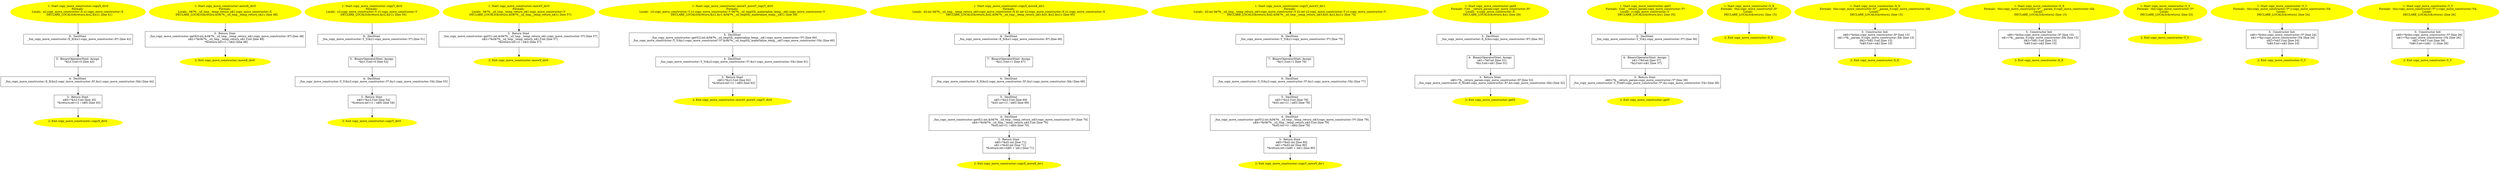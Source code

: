 /* @generated */
digraph iCFG {
"copyX_div0#copy_move_constructor#_ZN21copy_move_constructor10copyX_div0Ev.66e5a2528937350f7480bc20fa59dd62_1" [label="1: Start copy_move_constructor::copyX_div0\nFormals: \nLocals:  x2:copy_move_constructor::X x1:copy_move_constructor::X \n   DECLARE_LOCALS(&return,&x2,&x1); [line 41]\n " color=yellow style=filled]
	

	 "copyX_div0#copy_move_constructor#_ZN21copy_move_constructor10copyX_div0Ev.66e5a2528937350f7480bc20fa59dd62_1" -> "copyX_div0#copy_move_constructor#_ZN21copy_move_constructor10copyX_div0Ev.66e5a2528937350f7480bc20fa59dd62_6" ;
"copyX_div0#copy_move_constructor#_ZN21copy_move_constructor10copyX_div0Ev.66e5a2528937350f7480bc20fa59dd62_2" [label="2: Exit copy_move_constructor::copyX_div0 \n  " color=yellow style=filled]
	

"copyX_div0#copy_move_constructor#_ZN21copy_move_constructor10copyX_div0Ev.66e5a2528937350f7480bc20fa59dd62_3" [label="3:  Return Stmt \n   n$0=*&x2.f:int [line 45]\n  *&return:int=(1 / n$0) [line 45]\n " shape="box"]
	

	 "copyX_div0#copy_move_constructor#_ZN21copy_move_constructor10copyX_div0Ev.66e5a2528937350f7480bc20fa59dd62_3" -> "copyX_div0#copy_move_constructor#_ZN21copy_move_constructor10copyX_div0Ev.66e5a2528937350f7480bc20fa59dd62_2" ;
"copyX_div0#copy_move_constructor#_ZN21copy_move_constructor10copyX_div0Ev.66e5a2528937350f7480bc20fa59dd62_4" [label="4:  DeclStmt \n   _fun_copy_move_constructor::X_X(&x2:copy_move_constructor::X*,&x1:copy_move_constructor::X&) [line 44]\n " shape="box"]
	

	 "copyX_div0#copy_move_constructor#_ZN21copy_move_constructor10copyX_div0Ev.66e5a2528937350f7480bc20fa59dd62_4" -> "copyX_div0#copy_move_constructor#_ZN21copy_move_constructor10copyX_div0Ev.66e5a2528937350f7480bc20fa59dd62_3" ;
"copyX_div0#copy_move_constructor#_ZN21copy_move_constructor10copyX_div0Ev.66e5a2528937350f7480bc20fa59dd62_5" [label="5:  BinaryOperatorStmt: Assign \n   *&x1.f:int=0 [line 43]\n " shape="box"]
	

	 "copyX_div0#copy_move_constructor#_ZN21copy_move_constructor10copyX_div0Ev.66e5a2528937350f7480bc20fa59dd62_5" -> "copyX_div0#copy_move_constructor#_ZN21copy_move_constructor10copyX_div0Ev.66e5a2528937350f7480bc20fa59dd62_4" ;
"copyX_div0#copy_move_constructor#_ZN21copy_move_constructor10copyX_div0Ev.66e5a2528937350f7480bc20fa59dd62_6" [label="6:  DeclStmt \n   _fun_copy_move_constructor::X_X(&x1:copy_move_constructor::X*) [line 42]\n " shape="box"]
	

	 "copyX_div0#copy_move_constructor#_ZN21copy_move_constructor10copyX_div0Ev.66e5a2528937350f7480bc20fa59dd62_6" -> "copyX_div0#copy_move_constructor#_ZN21copy_move_constructor10copyX_div0Ev.66e5a2528937350f7480bc20fa59dd62_5" ;
"moveX_div0#copy_move_constructor#_ZN21copy_move_constructor10moveX_div0Ev.35eabf2ee87da79aa01757b906866644_1" [label="1: Start copy_move_constructor::moveX_div0\nFormals: \nLocals:  0$?%__sil_tmp__temp_return_n$1:copy_move_constructor::X \n   DECLARE_LOCALS(&return,&0$?%__sil_tmp__temp_return_n$1); [line 48]\n " color=yellow style=filled]
	

	 "moveX_div0#copy_move_constructor#_ZN21copy_move_constructor10moveX_div0Ev.35eabf2ee87da79aa01757b906866644_1" -> "moveX_div0#copy_move_constructor#_ZN21copy_move_constructor10moveX_div0Ev.35eabf2ee87da79aa01757b906866644_3" ;
"moveX_div0#copy_move_constructor#_ZN21copy_move_constructor10moveX_div0Ev.35eabf2ee87da79aa01757b906866644_2" [label="2: Exit copy_move_constructor::moveX_div0 \n  " color=yellow style=filled]
	

"moveX_div0#copy_move_constructor#_ZN21copy_move_constructor10moveX_div0Ev.35eabf2ee87da79aa01757b906866644_3" [label="3:  Return Stmt \n   _fun_copy_move_constructor::getX(0:int,&0$?%__sil_tmp__temp_return_n$1:copy_move_constructor::X*) [line 48]\n  n$2=*&0$?%__sil_tmp__temp_return_n$1.f:int [line 48]\n  *&return:int=(1 / n$2) [line 48]\n " shape="box"]
	

	 "moveX_div0#copy_move_constructor#_ZN21copy_move_constructor10moveX_div0Ev.35eabf2ee87da79aa01757b906866644_3" -> "moveX_div0#copy_move_constructor#_ZN21copy_move_constructor10moveX_div0Ev.35eabf2ee87da79aa01757b906866644_2" ;
"copyY_div0#copy_move_constructor#_ZN21copy_move_constructor10copyY_div0Ev.9492a4dc5090e1850d698dcbc8f814ee_1" [label="1: Start copy_move_constructor::copyY_div0\nFormals: \nLocals:  y2:copy_move_constructor::Y y1:copy_move_constructor::Y \n   DECLARE_LOCALS(&return,&y2,&y1); [line 50]\n " color=yellow style=filled]
	

	 "copyY_div0#copy_move_constructor#_ZN21copy_move_constructor10copyY_div0Ev.9492a4dc5090e1850d698dcbc8f814ee_1" -> "copyY_div0#copy_move_constructor#_ZN21copy_move_constructor10copyY_div0Ev.9492a4dc5090e1850d698dcbc8f814ee_6" ;
"copyY_div0#copy_move_constructor#_ZN21copy_move_constructor10copyY_div0Ev.9492a4dc5090e1850d698dcbc8f814ee_2" [label="2: Exit copy_move_constructor::copyY_div0 \n  " color=yellow style=filled]
	

"copyY_div0#copy_move_constructor#_ZN21copy_move_constructor10copyY_div0Ev.9492a4dc5090e1850d698dcbc8f814ee_3" [label="3:  Return Stmt \n   n$0=*&y2.f:int [line 54]\n  *&return:int=(1 / n$0) [line 54]\n " shape="box"]
	

	 "copyY_div0#copy_move_constructor#_ZN21copy_move_constructor10copyY_div0Ev.9492a4dc5090e1850d698dcbc8f814ee_3" -> "copyY_div0#copy_move_constructor#_ZN21copy_move_constructor10copyY_div0Ev.9492a4dc5090e1850d698dcbc8f814ee_2" ;
"copyY_div0#copy_move_constructor#_ZN21copy_move_constructor10copyY_div0Ev.9492a4dc5090e1850d698dcbc8f814ee_4" [label="4:  DeclStmt \n   _fun_copy_move_constructor::Y_Y(&y2:copy_move_constructor::Y*,&y1:copy_move_constructor::Y&) [line 53]\n " shape="box"]
	

	 "copyY_div0#copy_move_constructor#_ZN21copy_move_constructor10copyY_div0Ev.9492a4dc5090e1850d698dcbc8f814ee_4" -> "copyY_div0#copy_move_constructor#_ZN21copy_move_constructor10copyY_div0Ev.9492a4dc5090e1850d698dcbc8f814ee_3" ;
"copyY_div0#copy_move_constructor#_ZN21copy_move_constructor10copyY_div0Ev.9492a4dc5090e1850d698dcbc8f814ee_5" [label="5:  BinaryOperatorStmt: Assign \n   *&y1.f:int=0 [line 52]\n " shape="box"]
	

	 "copyY_div0#copy_move_constructor#_ZN21copy_move_constructor10copyY_div0Ev.9492a4dc5090e1850d698dcbc8f814ee_5" -> "copyY_div0#copy_move_constructor#_ZN21copy_move_constructor10copyY_div0Ev.9492a4dc5090e1850d698dcbc8f814ee_4" ;
"copyY_div0#copy_move_constructor#_ZN21copy_move_constructor10copyY_div0Ev.9492a4dc5090e1850d698dcbc8f814ee_6" [label="6:  DeclStmt \n   _fun_copy_move_constructor::Y_Y(&y1:copy_move_constructor::Y*) [line 51]\n " shape="box"]
	

	 "copyY_div0#copy_move_constructor#_ZN21copy_move_constructor10copyY_div0Ev.9492a4dc5090e1850d698dcbc8f814ee_6" -> "copyY_div0#copy_move_constructor#_ZN21copy_move_constructor10copyY_div0Ev.9492a4dc5090e1850d698dcbc8f814ee_5" ;
"moveY_div0#copy_move_constructor#_ZN21copy_move_constructor10moveY_div0Ev.6c53d6ffb7e72af0cd12dc82ff7d13e9_1" [label="1: Start copy_move_constructor::moveY_div0\nFormals: \nLocals:  0$?%__sil_tmp__temp_return_n$1:copy_move_constructor::Y \n   DECLARE_LOCALS(&return,&0$?%__sil_tmp__temp_return_n$1); [line 57]\n " color=yellow style=filled]
	

	 "moveY_div0#copy_move_constructor#_ZN21copy_move_constructor10moveY_div0Ev.6c53d6ffb7e72af0cd12dc82ff7d13e9_1" -> "moveY_div0#copy_move_constructor#_ZN21copy_move_constructor10moveY_div0Ev.6c53d6ffb7e72af0cd12dc82ff7d13e9_3" ;
"moveY_div0#copy_move_constructor#_ZN21copy_move_constructor10moveY_div0Ev.6c53d6ffb7e72af0cd12dc82ff7d13e9_2" [label="2: Exit copy_move_constructor::moveY_div0 \n  " color=yellow style=filled]
	

"moveY_div0#copy_move_constructor#_ZN21copy_move_constructor10moveY_div0Ev.6c53d6ffb7e72af0cd12dc82ff7d13e9_3" [label="3:  Return Stmt \n   _fun_copy_move_constructor::getY(1:int,&0$?%__sil_tmp__temp_return_n$1:copy_move_constructor::Y*) [line 57]\n  n$2=*&0$?%__sil_tmp__temp_return_n$1.f:int [line 57]\n  *&return:int=(1 / n$2) [line 57]\n " shape="box"]
	

	 "moveY_div0#copy_move_constructor#_ZN21copy_move_constructor10moveY_div0Ev.6c53d6ffb7e72af0cd12dc82ff7d13e9_3" -> "moveY_div0#copy_move_constructor#_ZN21copy_move_constructor10moveY_div0Ev.6c53d6ffb7e72af0cd12dc82ff7d13e9_2" ;
"moveY_moveY_copyY_div0#copy_move_constructor#_ZN21copy_move_constructor22moveY_moveY_copyY_div0Ev.a96d810fc24ae2aebb06463ffbd4eb99_1" [label="1: Start copy_move_constructor::moveY_moveY_copyY_div0\nFormals: \nLocals:  y2:copy_move_constructor::Y y1:copy_move_constructor::Y 0$?%__sil_tmpSIL_materialize_temp__n$1:copy_move_constructor::Y \n   DECLARE_LOCALS(&return,&y2,&y1,&0$?%__sil_tmpSIL_materialize_temp__n$1); [line 59]\n " color=yellow style=filled]
	

	 "moveY_moveY_copyY_div0#copy_move_constructor#_ZN21copy_move_constructor22moveY_moveY_copyY_div0Ev.a96d810fc24ae2aebb06463ffbd4eb99_1" -> "moveY_moveY_copyY_div0#copy_move_constructor#_ZN21copy_move_constructor22moveY_moveY_copyY_div0Ev.a96d810fc24ae2aebb06463ffbd4eb99_5" ;
"moveY_moveY_copyY_div0#copy_move_constructor#_ZN21copy_move_constructor22moveY_moveY_copyY_div0Ev.a96d810fc24ae2aebb06463ffbd4eb99_2" [label="2: Exit copy_move_constructor::moveY_moveY_copyY_div0 \n  " color=yellow style=filled]
	

"moveY_moveY_copyY_div0#copy_move_constructor#_ZN21copy_move_constructor22moveY_moveY_copyY_div0Ev.a96d810fc24ae2aebb06463ffbd4eb99_3" [label="3:  Return Stmt \n   n$0=*&y2.f:int [line 62]\n  *&return:int=(1 / n$0) [line 62]\n " shape="box"]
	

	 "moveY_moveY_copyY_div0#copy_move_constructor#_ZN21copy_move_constructor22moveY_moveY_copyY_div0Ev.a96d810fc24ae2aebb06463ffbd4eb99_3" -> "moveY_moveY_copyY_div0#copy_move_constructor#_ZN21copy_move_constructor22moveY_moveY_copyY_div0Ev.a96d810fc24ae2aebb06463ffbd4eb99_2" ;
"moveY_moveY_copyY_div0#copy_move_constructor#_ZN21copy_move_constructor22moveY_moveY_copyY_div0Ev.a96d810fc24ae2aebb06463ffbd4eb99_4" [label="4:  DeclStmt \n   _fun_copy_move_constructor::Y_Y(&y2:copy_move_constructor::Y*,&y1:copy_move_constructor::Y&) [line 61]\n " shape="box"]
	

	 "moveY_moveY_copyY_div0#copy_move_constructor#_ZN21copy_move_constructor22moveY_moveY_copyY_div0Ev.a96d810fc24ae2aebb06463ffbd4eb99_4" -> "moveY_moveY_copyY_div0#copy_move_constructor#_ZN21copy_move_constructor22moveY_moveY_copyY_div0Ev.a96d810fc24ae2aebb06463ffbd4eb99_3" ;
"moveY_moveY_copyY_div0#copy_move_constructor#_ZN21copy_move_constructor22moveY_moveY_copyY_div0Ev.a96d810fc24ae2aebb06463ffbd4eb99_5" [label="5:  DeclStmt \n   _fun_copy_move_constructor::getY(2:int,&0$?%__sil_tmpSIL_materialize_temp__n$1:copy_move_constructor::Y*) [line 60]\n  _fun_copy_move_constructor::Y_Y(&y1:copy_move_constructor::Y*,&0$?%__sil_tmpSIL_materialize_temp__n$1:copy_move_constructor::Y&) [line 60]\n " shape="box"]
	

	 "moveY_moveY_copyY_div0#copy_move_constructor#_ZN21copy_move_constructor22moveY_moveY_copyY_div0Ev.a96d810fc24ae2aebb06463ffbd4eb99_5" -> "moveY_moveY_copyY_div0#copy_move_constructor#_ZN21copy_move_constructor22moveY_moveY_copyY_div0Ev.a96d810fc24ae2aebb06463ffbd4eb99_4" ;
"copyX_moveX_div1#copy_move_constructor#_ZN21copy_move_constructor16copyX_moveX_div1Ev.4b7492871ab6f6bdc993277d6cb5c1de_1" [label="1: Start copy_move_constructor::copyX_moveX_div1\nFormals: \nLocals:  d2:int 0$?%__sil_tmp__temp_return_n$3:copy_move_constructor::X d1:int x2:copy_move_constructor::X x1:copy_move_constructor::X \n   DECLARE_LOCALS(&return,&d2,&0$?%__sil_tmp__temp_return_n$3,&d1,&x2,&x1); [line 65]\n " color=yellow style=filled]
	

	 "copyX_moveX_div1#copy_move_constructor#_ZN21copy_move_constructor16copyX_moveX_div1Ev.4b7492871ab6f6bdc993277d6cb5c1de_1" -> "copyX_moveX_div1#copy_move_constructor#_ZN21copy_move_constructor16copyX_moveX_div1Ev.4b7492871ab6f6bdc993277d6cb5c1de_8" ;
"copyX_moveX_div1#copy_move_constructor#_ZN21copy_move_constructor16copyX_moveX_div1Ev.4b7492871ab6f6bdc993277d6cb5c1de_2" [label="2: Exit copy_move_constructor::copyX_moveX_div1 \n  " color=yellow style=filled]
	

"copyX_moveX_div1#copy_move_constructor#_ZN21copy_move_constructor16copyX_moveX_div1Ev.4b7492871ab6f6bdc993277d6cb5c1de_3" [label="3:  Return Stmt \n   n$0=*&d1:int [line 71]\n  n$1=*&d2:int [line 71]\n  *&return:int=(n$0 + n$1) [line 71]\n " shape="box"]
	

	 "copyX_moveX_div1#copy_move_constructor#_ZN21copy_move_constructor16copyX_moveX_div1Ev.4b7492871ab6f6bdc993277d6cb5c1de_3" -> "copyX_moveX_div1#copy_move_constructor#_ZN21copy_move_constructor16copyX_moveX_div1Ev.4b7492871ab6f6bdc993277d6cb5c1de_2" ;
"copyX_moveX_div1#copy_move_constructor#_ZN21copy_move_constructor16copyX_moveX_div1Ev.4b7492871ab6f6bdc993277d6cb5c1de_4" [label="4:  DeclStmt \n   _fun_copy_move_constructor::getX(1:int,&0$?%__sil_tmp__temp_return_n$3:copy_move_constructor::X*) [line 70]\n  n$4=*&0$?%__sil_tmp__temp_return_n$3.f:int [line 70]\n  *&d2:int=(1 / n$4) [line 70]\n " shape="box"]
	

	 "copyX_moveX_div1#copy_move_constructor#_ZN21copy_move_constructor16copyX_moveX_div1Ev.4b7492871ab6f6bdc993277d6cb5c1de_4" -> "copyX_moveX_div1#copy_move_constructor#_ZN21copy_move_constructor16copyX_moveX_div1Ev.4b7492871ab6f6bdc993277d6cb5c1de_3" ;
"copyX_moveX_div1#copy_move_constructor#_ZN21copy_move_constructor16copyX_moveX_div1Ev.4b7492871ab6f6bdc993277d6cb5c1de_5" [label="5:  DeclStmt \n   n$5=*&x2.f:int [line 69]\n  *&d1:int=(1 / n$5) [line 69]\n " shape="box"]
	

	 "copyX_moveX_div1#copy_move_constructor#_ZN21copy_move_constructor16copyX_moveX_div1Ev.4b7492871ab6f6bdc993277d6cb5c1de_5" -> "copyX_moveX_div1#copy_move_constructor#_ZN21copy_move_constructor16copyX_moveX_div1Ev.4b7492871ab6f6bdc993277d6cb5c1de_4" ;
"copyX_moveX_div1#copy_move_constructor#_ZN21copy_move_constructor16copyX_moveX_div1Ev.4b7492871ab6f6bdc993277d6cb5c1de_6" [label="6:  DeclStmt \n   _fun_copy_move_constructor::X_X(&x2:copy_move_constructor::X*,&x1:copy_move_constructor::X&) [line 68]\n " shape="box"]
	

	 "copyX_moveX_div1#copy_move_constructor#_ZN21copy_move_constructor16copyX_moveX_div1Ev.4b7492871ab6f6bdc993277d6cb5c1de_6" -> "copyX_moveX_div1#copy_move_constructor#_ZN21copy_move_constructor16copyX_moveX_div1Ev.4b7492871ab6f6bdc993277d6cb5c1de_5" ;
"copyX_moveX_div1#copy_move_constructor#_ZN21copy_move_constructor16copyX_moveX_div1Ev.4b7492871ab6f6bdc993277d6cb5c1de_7" [label="7:  BinaryOperatorStmt: Assign \n   *&x1.f:int=1 [line 67]\n " shape="box"]
	

	 "copyX_moveX_div1#copy_move_constructor#_ZN21copy_move_constructor16copyX_moveX_div1Ev.4b7492871ab6f6bdc993277d6cb5c1de_7" -> "copyX_moveX_div1#copy_move_constructor#_ZN21copy_move_constructor16copyX_moveX_div1Ev.4b7492871ab6f6bdc993277d6cb5c1de_6" ;
"copyX_moveX_div1#copy_move_constructor#_ZN21copy_move_constructor16copyX_moveX_div1Ev.4b7492871ab6f6bdc993277d6cb5c1de_8" [label="8:  DeclStmt \n   _fun_copy_move_constructor::X_X(&x1:copy_move_constructor::X*) [line 66]\n " shape="box"]
	

	 "copyX_moveX_div1#copy_move_constructor#_ZN21copy_move_constructor16copyX_moveX_div1Ev.4b7492871ab6f6bdc993277d6cb5c1de_8" -> "copyX_moveX_div1#copy_move_constructor#_ZN21copy_move_constructor16copyX_moveX_div1Ev.4b7492871ab6f6bdc993277d6cb5c1de_7" ;
"copyY_moveY_div1#copy_move_constructor#_ZN21copy_move_constructor16copyY_moveY_div1Ev.163f21f58cb8a7255e896d279447d08d_1" [label="1: Start copy_move_constructor::copyY_moveY_div1\nFormals: \nLocals:  d2:int 0$?%__sil_tmp__temp_return_n$3:copy_move_constructor::Y d1:int y2:copy_move_constructor::Y y1:copy_move_constructor::Y \n   DECLARE_LOCALS(&return,&d2,&0$?%__sil_tmp__temp_return_n$3,&d1,&y2,&y1); [line 74]\n " color=yellow style=filled]
	

	 "copyY_moveY_div1#copy_move_constructor#_ZN21copy_move_constructor16copyY_moveY_div1Ev.163f21f58cb8a7255e896d279447d08d_1" -> "copyY_moveY_div1#copy_move_constructor#_ZN21copy_move_constructor16copyY_moveY_div1Ev.163f21f58cb8a7255e896d279447d08d_8" ;
"copyY_moveY_div1#copy_move_constructor#_ZN21copy_move_constructor16copyY_moveY_div1Ev.163f21f58cb8a7255e896d279447d08d_2" [label="2: Exit copy_move_constructor::copyY_moveY_div1 \n  " color=yellow style=filled]
	

"copyY_moveY_div1#copy_move_constructor#_ZN21copy_move_constructor16copyY_moveY_div1Ev.163f21f58cb8a7255e896d279447d08d_3" [label="3:  Return Stmt \n   n$0=*&d1:int [line 80]\n  n$1=*&d2:int [line 80]\n  *&return:int=(n$0 + n$1) [line 80]\n " shape="box"]
	

	 "copyY_moveY_div1#copy_move_constructor#_ZN21copy_move_constructor16copyY_moveY_div1Ev.163f21f58cb8a7255e896d279447d08d_3" -> "copyY_moveY_div1#copy_move_constructor#_ZN21copy_move_constructor16copyY_moveY_div1Ev.163f21f58cb8a7255e896d279447d08d_2" ;
"copyY_moveY_div1#copy_move_constructor#_ZN21copy_move_constructor16copyY_moveY_div1Ev.163f21f58cb8a7255e896d279447d08d_4" [label="4:  DeclStmt \n   _fun_copy_move_constructor::getY(2:int,&0$?%__sil_tmp__temp_return_n$3:copy_move_constructor::Y*) [line 79]\n  n$4=*&0$?%__sil_tmp__temp_return_n$3.f:int [line 79]\n  *&d2:int=(1 / n$4) [line 79]\n " shape="box"]
	

	 "copyY_moveY_div1#copy_move_constructor#_ZN21copy_move_constructor16copyY_moveY_div1Ev.163f21f58cb8a7255e896d279447d08d_4" -> "copyY_moveY_div1#copy_move_constructor#_ZN21copy_move_constructor16copyY_moveY_div1Ev.163f21f58cb8a7255e896d279447d08d_3" ;
"copyY_moveY_div1#copy_move_constructor#_ZN21copy_move_constructor16copyY_moveY_div1Ev.163f21f58cb8a7255e896d279447d08d_5" [label="5:  DeclStmt \n   n$5=*&y2.f:int [line 78]\n  *&d1:int=(1 / n$5) [line 78]\n " shape="box"]
	

	 "copyY_moveY_div1#copy_move_constructor#_ZN21copy_move_constructor16copyY_moveY_div1Ev.163f21f58cb8a7255e896d279447d08d_5" -> "copyY_moveY_div1#copy_move_constructor#_ZN21copy_move_constructor16copyY_moveY_div1Ev.163f21f58cb8a7255e896d279447d08d_4" ;
"copyY_moveY_div1#copy_move_constructor#_ZN21copy_move_constructor16copyY_moveY_div1Ev.163f21f58cb8a7255e896d279447d08d_6" [label="6:  DeclStmt \n   _fun_copy_move_constructor::Y_Y(&y2:copy_move_constructor::Y*,&y1:copy_move_constructor::Y&) [line 77]\n " shape="box"]
	

	 "copyY_moveY_div1#copy_move_constructor#_ZN21copy_move_constructor16copyY_moveY_div1Ev.163f21f58cb8a7255e896d279447d08d_6" -> "copyY_moveY_div1#copy_move_constructor#_ZN21copy_move_constructor16copyY_moveY_div1Ev.163f21f58cb8a7255e896d279447d08d_5" ;
"copyY_moveY_div1#copy_move_constructor#_ZN21copy_move_constructor16copyY_moveY_div1Ev.163f21f58cb8a7255e896d279447d08d_7" [label="7:  BinaryOperatorStmt: Assign \n   *&y1.f:int=1 [line 76]\n " shape="box"]
	

	 "copyY_moveY_div1#copy_move_constructor#_ZN21copy_move_constructor16copyY_moveY_div1Ev.163f21f58cb8a7255e896d279447d08d_7" -> "copyY_moveY_div1#copy_move_constructor#_ZN21copy_move_constructor16copyY_moveY_div1Ev.163f21f58cb8a7255e896d279447d08d_6" ;
"copyY_moveY_div1#copy_move_constructor#_ZN21copy_move_constructor16copyY_moveY_div1Ev.163f21f58cb8a7255e896d279447d08d_8" [label="8:  DeclStmt \n   _fun_copy_move_constructor::Y_Y(&y1:copy_move_constructor::Y*) [line 75]\n " shape="box"]
	

	 "copyY_moveY_div1#copy_move_constructor#_ZN21copy_move_constructor16copyY_moveY_div1Ev.163f21f58cb8a7255e896d279447d08d_8" -> "copyY_moveY_div1#copy_move_constructor#_ZN21copy_move_constructor16copyY_moveY_div1Ev.163f21f58cb8a7255e896d279447d08d_7" ;
"getX#copy_move_constructor#_ZN21copy_move_constructor4getXEi.be5df40125b81befade18c472fb03c0f_1" [label="1: Start copy_move_constructor::getX\nFormals:  f:int __return_param:copy_move_constructor::X*\nLocals:  x:copy_move_constructor::X \n   DECLARE_LOCALS(&return,&x); [line 29]\n " color=yellow style=filled]
	

	 "getX#copy_move_constructor#_ZN21copy_move_constructor4getXEi.be5df40125b81befade18c472fb03c0f_1" -> "getX#copy_move_constructor#_ZN21copy_move_constructor4getXEi.be5df40125b81befade18c472fb03c0f_5" ;
"getX#copy_move_constructor#_ZN21copy_move_constructor4getXEi.be5df40125b81befade18c472fb03c0f_2" [label="2: Exit copy_move_constructor::getX \n  " color=yellow style=filled]
	

"getX#copy_move_constructor#_ZN21copy_move_constructor4getXEi.be5df40125b81befade18c472fb03c0f_3" [label="3:  Return Stmt \n   n$0=*&__return_param:copy_move_constructor::X* [line 32]\n  _fun_copy_move_constructor::X_X(n$0:copy_move_constructor::X*,&x:copy_move_constructor::X&) [line 32]\n " shape="box"]
	

	 "getX#copy_move_constructor#_ZN21copy_move_constructor4getXEi.be5df40125b81befade18c472fb03c0f_3" -> "getX#copy_move_constructor#_ZN21copy_move_constructor4getXEi.be5df40125b81befade18c472fb03c0f_2" ;
"getX#copy_move_constructor#_ZN21copy_move_constructor4getXEi.be5df40125b81befade18c472fb03c0f_4" [label="4:  BinaryOperatorStmt: Assign \n   n$1=*&f:int [line 31]\n  *&x.f:int=n$1 [line 31]\n " shape="box"]
	

	 "getX#copy_move_constructor#_ZN21copy_move_constructor4getXEi.be5df40125b81befade18c472fb03c0f_4" -> "getX#copy_move_constructor#_ZN21copy_move_constructor4getXEi.be5df40125b81befade18c472fb03c0f_3" ;
"getX#copy_move_constructor#_ZN21copy_move_constructor4getXEi.be5df40125b81befade18c472fb03c0f_5" [label="5:  DeclStmt \n   _fun_copy_move_constructor::X_X(&x:copy_move_constructor::X*) [line 30]\n " shape="box"]
	

	 "getX#copy_move_constructor#_ZN21copy_move_constructor4getXEi.be5df40125b81befade18c472fb03c0f_5" -> "getX#copy_move_constructor#_ZN21copy_move_constructor4getXEi.be5df40125b81befade18c472fb03c0f_4" ;
"getY#copy_move_constructor#_ZN21copy_move_constructor4getYEi.18e8b347c8064fa7282217c1c4b6daa6_1" [label="1: Start copy_move_constructor::getY\nFormals:  f:int __return_param:copy_move_constructor::Y*\nLocals:  y:copy_move_constructor::Y \n   DECLARE_LOCALS(&return,&y); [line 35]\n " color=yellow style=filled]
	

	 "getY#copy_move_constructor#_ZN21copy_move_constructor4getYEi.18e8b347c8064fa7282217c1c4b6daa6_1" -> "getY#copy_move_constructor#_ZN21copy_move_constructor4getYEi.18e8b347c8064fa7282217c1c4b6daa6_5" ;
"getY#copy_move_constructor#_ZN21copy_move_constructor4getYEi.18e8b347c8064fa7282217c1c4b6daa6_2" [label="2: Exit copy_move_constructor::getY \n  " color=yellow style=filled]
	

"getY#copy_move_constructor#_ZN21copy_move_constructor4getYEi.18e8b347c8064fa7282217c1c4b6daa6_3" [label="3:  Return Stmt \n   n$0=*&__return_param:copy_move_constructor::Y* [line 38]\n  _fun_copy_move_constructor::Y_Y(n$0:copy_move_constructor::Y*,&y:copy_move_constructor::Y&) [line 38]\n " shape="box"]
	

	 "getY#copy_move_constructor#_ZN21copy_move_constructor4getYEi.18e8b347c8064fa7282217c1c4b6daa6_3" -> "getY#copy_move_constructor#_ZN21copy_move_constructor4getYEi.18e8b347c8064fa7282217c1c4b6daa6_2" ;
"getY#copy_move_constructor#_ZN21copy_move_constructor4getYEi.18e8b347c8064fa7282217c1c4b6daa6_4" [label="4:  BinaryOperatorStmt: Assign \n   n$1=*&f:int [line 37]\n  *&y.f:int=n$1 [line 37]\n " shape="box"]
	

	 "getY#copy_move_constructor#_ZN21copy_move_constructor4getYEi.18e8b347c8064fa7282217c1c4b6daa6_4" -> "getY#copy_move_constructor#_ZN21copy_move_constructor4getYEi.18e8b347c8064fa7282217c1c4b6daa6_3" ;
"getY#copy_move_constructor#_ZN21copy_move_constructor4getYEi.18e8b347c8064fa7282217c1c4b6daa6_5" [label="5:  DeclStmt \n   _fun_copy_move_constructor::Y_Y(&y:copy_move_constructor::Y*) [line 36]\n " shape="box"]
	

	 "getY#copy_move_constructor#_ZN21copy_move_constructor4getYEi.18e8b347c8064fa7282217c1c4b6daa6_5" -> "getY#copy_move_constructor#_ZN21copy_move_constructor4getYEi.18e8b347c8064fa7282217c1c4b6daa6_4" ;
"X#X#copy_move_constructor#{_ZN21copy_move_constructor1XC1Ev}.5d1b63d58b439d7640e5050790657a30_1" [label="1: Start copy_move_constructor::X_X\nFormals:  this:copy_move_constructor::X*\nLocals:  \n   DECLARE_LOCALS(&return); [line 15]\n " color=yellow style=filled]
	

	 "X#X#copy_move_constructor#{_ZN21copy_move_constructor1XC1Ev}.5d1b63d58b439d7640e5050790657a30_1" -> "X#X#copy_move_constructor#{_ZN21copy_move_constructor1XC1Ev}.5d1b63d58b439d7640e5050790657a30_2" ;
"X#X#copy_move_constructor#{_ZN21copy_move_constructor1XC1Ev}.5d1b63d58b439d7640e5050790657a30_2" [label="2: Exit copy_move_constructor::X_X \n  " color=yellow style=filled]
	

"X#X#copy_move_constructor#{_ZN21copy_move_constructor1XC1EOS0_|constexpr}.fe46bd1c70cd839a15e8b83e3f6865b1_1" [label="1: Start copy_move_constructor::X_X\nFormals:  this:copy_move_constructor::X* __param_0:copy_move_constructor::X&\nLocals:  \n   DECLARE_LOCALS(&return); [line 15]\n " color=yellow style=filled]
	

	 "X#X#copy_move_constructor#{_ZN21copy_move_constructor1XC1EOS0_|constexpr}.fe46bd1c70cd839a15e8b83e3f6865b1_1" -> "X#X#copy_move_constructor#{_ZN21copy_move_constructor1XC1EOS0_|constexpr}.fe46bd1c70cd839a15e8b83e3f6865b1_3" ;
"X#X#copy_move_constructor#{_ZN21copy_move_constructor1XC1EOS0_|constexpr}.fe46bd1c70cd839a15e8b83e3f6865b1_2" [label="2: Exit copy_move_constructor::X_X \n  " color=yellow style=filled]
	

"X#X#copy_move_constructor#{_ZN21copy_move_constructor1XC1EOS0_|constexpr}.fe46bd1c70cd839a15e8b83e3f6865b1_3" [label="3:  Constructor Init \n   n$0=*&this:copy_move_constructor::X* [line 15]\n  n$1=*&__param_0:copy_move_constructor::X& [line 15]\n  n$2=*n$1.f:int [line 15]\n  *n$0.f:int=n$2 [line 15]\n " shape="box"]
	

	 "X#X#copy_move_constructor#{_ZN21copy_move_constructor1XC1EOS0_|constexpr}.fe46bd1c70cd839a15e8b83e3f6865b1_3" -> "X#X#copy_move_constructor#{_ZN21copy_move_constructor1XC1EOS0_|constexpr}.fe46bd1c70cd839a15e8b83e3f6865b1_2" ;
"X#X#copy_move_constructor#{_ZN21copy_move_constructor1XC1ERKS0_|constexpr}.d1abc0506be974b61489732426d47067_1" [label="1: Start copy_move_constructor::X_X\nFormals:  this:copy_move_constructor::X* __param_0:copy_move_constructor::X&\nLocals:  \n   DECLARE_LOCALS(&return); [line 15]\n " color=yellow style=filled]
	

	 "X#X#copy_move_constructor#{_ZN21copy_move_constructor1XC1ERKS0_|constexpr}.d1abc0506be974b61489732426d47067_1" -> "X#X#copy_move_constructor#{_ZN21copy_move_constructor1XC1ERKS0_|constexpr}.d1abc0506be974b61489732426d47067_3" ;
"X#X#copy_move_constructor#{_ZN21copy_move_constructor1XC1ERKS0_|constexpr}.d1abc0506be974b61489732426d47067_2" [label="2: Exit copy_move_constructor::X_X \n  " color=yellow style=filled]
	

"X#X#copy_move_constructor#{_ZN21copy_move_constructor1XC1ERKS0_|constexpr}.d1abc0506be974b61489732426d47067_3" [label="3:  Constructor Init \n   n$0=*&this:copy_move_constructor::X* [line 15]\n  n$1=*&__param_0:copy_move_constructor::X& [line 15]\n  n$2=*n$1.f:int [line 15]\n  *n$0.f:int=n$2 [line 15]\n " shape="box"]
	

	 "X#X#copy_move_constructor#{_ZN21copy_move_constructor1XC1ERKS0_|constexpr}.d1abc0506be974b61489732426d47067_3" -> "X#X#copy_move_constructor#{_ZN21copy_move_constructor1XC1ERKS0_|constexpr}.d1abc0506be974b61489732426d47067_2" ;
"Y#Y#copy_move_constructor#{_ZN21copy_move_constructor1YC1Ev}.8be5abaa7d7da1093f6291e76e59a084_1" [label="1: Start copy_move_constructor::Y_Y\nFormals:  this:copy_move_constructor::Y*\nLocals:  \n   DECLARE_LOCALS(&return); [line 23]\n " color=yellow style=filled]
	

	 "Y#Y#copy_move_constructor#{_ZN21copy_move_constructor1YC1Ev}.8be5abaa7d7da1093f6291e76e59a084_1" -> "Y#Y#copy_move_constructor#{_ZN21copy_move_constructor1YC1Ev}.8be5abaa7d7da1093f6291e76e59a084_2" ;
"Y#Y#copy_move_constructor#{_ZN21copy_move_constructor1YC1Ev}.8be5abaa7d7da1093f6291e76e59a084_2" [label="2: Exit copy_move_constructor::Y_Y \n  " color=yellow style=filled]
	

"Y#Y#copy_move_constructor#{_ZN21copy_move_constructor1YC1ERKS0_|constexpr}.d541eaa9937cb2d89f3cb0e1be5e2194_1" [label="1: Start copy_move_constructor::Y_Y\nFormals:  this:copy_move_constructor::Y* y:copy_move_constructor::Y&\nLocals:  \n   DECLARE_LOCALS(&return); [line 24]\n " color=yellow style=filled]
	

	 "Y#Y#copy_move_constructor#{_ZN21copy_move_constructor1YC1ERKS0_|constexpr}.d541eaa9937cb2d89f3cb0e1be5e2194_1" -> "Y#Y#copy_move_constructor#{_ZN21copy_move_constructor1YC1ERKS0_|constexpr}.d541eaa9937cb2d89f3cb0e1be5e2194_3" ;
"Y#Y#copy_move_constructor#{_ZN21copy_move_constructor1YC1ERKS0_|constexpr}.d541eaa9937cb2d89f3cb0e1be5e2194_2" [label="2: Exit copy_move_constructor::Y_Y \n  " color=yellow style=filled]
	

"Y#Y#copy_move_constructor#{_ZN21copy_move_constructor1YC1ERKS0_|constexpr}.d541eaa9937cb2d89f3cb0e1be5e2194_3" [label="3:  Constructor Init \n   n$0=*&this:copy_move_constructor::Y* [line 24]\n  n$1=*&y:copy_move_constructor::Y& [line 24]\n  n$2=*n$1.f:int [line 24]\n  *n$0.f:int=n$2 [line 24]\n " shape="box"]
	

	 "Y#Y#copy_move_constructor#{_ZN21copy_move_constructor1YC1ERKS0_|constexpr}.d541eaa9937cb2d89f3cb0e1be5e2194_3" -> "Y#Y#copy_move_constructor#{_ZN21copy_move_constructor1YC1ERKS0_|constexpr}.d541eaa9937cb2d89f3cb0e1be5e2194_2" ;
"Y#Y#copy_move_constructor#{_ZN21copy_move_constructor1YC1EOKS0_}.ab545119d4cf8c94dafcfc9624ee52bc_1" [label="1: Start copy_move_constructor::Y_Y\nFormals:  this:copy_move_constructor::Y* y:copy_move_constructor::Y&\nLocals:  \n   DECLARE_LOCALS(&return); [line 26]\n " color=yellow style=filled]
	

	 "Y#Y#copy_move_constructor#{_ZN21copy_move_constructor1YC1EOKS0_}.ab545119d4cf8c94dafcfc9624ee52bc_1" -> "Y#Y#copy_move_constructor#{_ZN21copy_move_constructor1YC1EOKS0_}.ab545119d4cf8c94dafcfc9624ee52bc_3" ;
"Y#Y#copy_move_constructor#{_ZN21copy_move_constructor1YC1EOKS0_}.ab545119d4cf8c94dafcfc9624ee52bc_2" [label="2: Exit copy_move_constructor::Y_Y \n  " color=yellow style=filled]
	

"Y#Y#copy_move_constructor#{_ZN21copy_move_constructor1YC1EOKS0_}.ab545119d4cf8c94dafcfc9624ee52bc_3" [label="3:  Constructor Init \n   n$0=*&this:copy_move_constructor::Y* [line 26]\n  n$1=*&y:copy_move_constructor::Y& [line 26]\n  n$2=*n$1.f:int [line 26]\n  *n$0.f:int=(n$2 - 1) [line 26]\n " shape="box"]
	

	 "Y#Y#copy_move_constructor#{_ZN21copy_move_constructor1YC1EOKS0_}.ab545119d4cf8c94dafcfc9624ee52bc_3" -> "Y#Y#copy_move_constructor#{_ZN21copy_move_constructor1YC1EOKS0_}.ab545119d4cf8c94dafcfc9624ee52bc_2" ;
}
